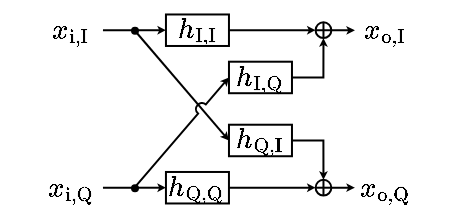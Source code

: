<mxfile>
    <diagram id="wohzFoK5xKjxs4WscJmP" name="ページ1">
        <mxGraphModel dx="323" dy="234" grid="1" gridSize="3.937" guides="1" tooltips="1" connect="1" arrows="1" fold="1" page="1" pageScale="1" pageWidth="1169" pageHeight="827" math="1" shadow="0">
            <root>
                <mxCell id="0"/>
                <mxCell id="1" parent="0"/>
                <mxCell id="2" value="\(x_\text{i,I}\)" style="text;html=1;align=center;verticalAlign=middle;whiteSpace=wrap;rounded=0;" vertex="1" parent="1">
                    <mxGeometry x="62.99" y="47.24" width="31.49" height="15.75" as="geometry"/>
                </mxCell>
                <mxCell id="3" value="\(x_\text{i,Q}\)" style="text;html=1;align=center;verticalAlign=middle;whiteSpace=wrap;rounded=0;" vertex="1" parent="1">
                    <mxGeometry x="62.99" y="125.99" width="31.49" height="15.75" as="geometry"/>
                </mxCell>
                <mxCell id="15" style="edgeStyle=orthogonalEdgeStyle;shape=connector;curved=0;rounded=0;html=1;entryX=0;entryY=0.5;entryDx=0;entryDy=0;strokeColor=default;align=center;verticalAlign=middle;fontFamily=Helvetica;fontSize=11;fontColor=default;labelBackgroundColor=default;startSize=1.181;endArrow=classic;endSize=1.181;" edge="1" parent="1" source="4" target="8">
                    <mxGeometry relative="1" as="geometry"/>
                </mxCell>
                <mxCell id="4" value="\(h_\text{I,I}\)" style="rounded=0;whiteSpace=wrap;html=1;fillColor=none;" vertex="1" parent="1">
                    <mxGeometry x="125.98" y="47.24" width="31.498" height="15.75" as="geometry"/>
                </mxCell>
                <mxCell id="16" style="edgeStyle=orthogonalEdgeStyle;shape=connector;curved=0;rounded=0;html=1;entryX=0;entryY=0.5;entryDx=0;entryDy=0;strokeColor=default;align=center;verticalAlign=middle;fontFamily=Helvetica;fontSize=11;fontColor=default;labelBackgroundColor=default;startSize=1.181;endArrow=classic;endSize=1.181;" edge="1" parent="1" source="5" target="9">
                    <mxGeometry relative="1" as="geometry"/>
                </mxCell>
                <mxCell id="5" value="\(h_\text{Q,Q}\)" style="rounded=0;whiteSpace=wrap;html=1;fillColor=none;" vertex="1" parent="1">
                    <mxGeometry x="125.977" y="125.987" width="31.498" height="15.75" as="geometry"/>
                </mxCell>
                <mxCell id="10" style="edgeStyle=orthogonalEdgeStyle;html=1;entryX=0.5;entryY=1;entryDx=0;entryDy=0;endSize=1.181;startSize=1.181;rounded=0;curved=0;" edge="1" parent="1" source="6" target="8">
                    <mxGeometry relative="1" as="geometry"/>
                </mxCell>
                <mxCell id="6" value="\(h_\text{I,Q}\)" style="rounded=0;whiteSpace=wrap;html=1;fillColor=none;" vertex="1" parent="1">
                    <mxGeometry x="157.487" y="70.857" width="31.498" height="15.75" as="geometry"/>
                </mxCell>
                <mxCell id="12" style="edgeStyle=orthogonalEdgeStyle;shape=connector;curved=0;rounded=0;html=1;entryX=0.5;entryY=0;entryDx=0;entryDy=0;strokeColor=default;align=center;verticalAlign=middle;fontFamily=Helvetica;fontSize=11;fontColor=default;labelBackgroundColor=default;startSize=1.181;endArrow=classic;endSize=1.181;" edge="1" parent="1" source="7" target="9">
                    <mxGeometry relative="1" as="geometry"/>
                </mxCell>
                <mxCell id="7" value="\(h_\text{Q,I}\)" style="rounded=0;whiteSpace=wrap;html=1;fillColor=none;" vertex="1" parent="1">
                    <mxGeometry x="157.484" y="102.364" width="31.498" height="15.75" as="geometry"/>
                </mxCell>
                <mxCell id="30" style="edgeStyle=orthogonalEdgeStyle;shape=connector;curved=0;rounded=0;html=1;entryX=0;entryY=0.5;entryDx=0;entryDy=0;strokeColor=default;align=center;verticalAlign=middle;fontFamily=Helvetica;fontSize=11;fontColor=default;labelBackgroundColor=default;startSize=1.181;endArrow=classic;endSize=1.181;" edge="1" parent="1" source="8" target="28">
                    <mxGeometry relative="1" as="geometry"/>
                </mxCell>
                <mxCell id="8" value="" style="shape=orEllipse;perimeter=ellipsePerimeter;whiteSpace=wrap;html=1;backgroundOutline=1;fillColor=none;" vertex="1" parent="1">
                    <mxGeometry x="200.8" y="51.176" width="7.874" height="7.874" as="geometry"/>
                </mxCell>
                <mxCell id="31" style="edgeStyle=orthogonalEdgeStyle;shape=connector;curved=0;rounded=0;html=1;entryX=0;entryY=0.5;entryDx=0;entryDy=0;strokeColor=default;align=center;verticalAlign=middle;fontFamily=Helvetica;fontSize=11;fontColor=default;labelBackgroundColor=default;startSize=1.181;endArrow=classic;endSize=1.181;" edge="1" parent="1" source="9" target="29">
                    <mxGeometry relative="1" as="geometry"/>
                </mxCell>
                <mxCell id="9" value="" style="shape=orEllipse;perimeter=ellipsePerimeter;whiteSpace=wrap;html=1;backgroundOutline=1;fillColor=none;" vertex="1" parent="1">
                    <mxGeometry x="200.797" y="129.923" width="7.874" height="7.874" as="geometry"/>
                </mxCell>
                <mxCell id="21" style="edgeStyle=orthogonalEdgeStyle;shape=connector;curved=0;rounded=0;html=1;entryX=0;entryY=0.5;entryDx=0;entryDy=0;strokeColor=default;align=center;verticalAlign=middle;fontFamily=Helvetica;fontSize=11;fontColor=default;labelBackgroundColor=default;startSize=1.181;endArrow=classic;endSize=1.181;" edge="1" parent="1" source="19" target="4">
                    <mxGeometry relative="1" as="geometry"/>
                </mxCell>
                <mxCell id="26" style="shape=connector;rounded=0;html=1;entryX=0;entryY=0.5;entryDx=0;entryDy=0;strokeColor=default;align=center;verticalAlign=middle;fontFamily=Helvetica;fontSize=11;fontColor=default;labelBackgroundColor=default;startSize=1.181;endArrow=classic;endSize=1.181;" edge="1" parent="1" source="19" target="7">
                    <mxGeometry relative="1" as="geometry"/>
                </mxCell>
                <mxCell id="19" value="" style="shape=waypoint;sketch=0;fillStyle=solid;size=6;pointerEvents=1;points=[];fillColor=none;resizable=1;rotatable=0;perimeter=centerPerimeter;snapToPoint=1;strokeWidth=0;" vertex="1" parent="1">
                    <mxGeometry x="106.315" y="51.176" width="7.874" height="7.874" as="geometry"/>
                </mxCell>
                <mxCell id="22" style="edgeStyle=orthogonalEdgeStyle;shape=connector;curved=0;rounded=0;html=1;entryX=0;entryY=0.5;entryDx=0;entryDy=0;strokeColor=default;align=center;verticalAlign=middle;fontFamily=Helvetica;fontSize=11;fontColor=default;labelBackgroundColor=default;startSize=1.181;endArrow=classic;endSize=1.181;" edge="1" parent="1" source="20" target="5">
                    <mxGeometry relative="1" as="geometry"/>
                </mxCell>
                <mxCell id="27" style="shape=connector;rounded=0;html=1;entryX=0;entryY=0.5;entryDx=0;entryDy=0;strokeColor=default;align=center;verticalAlign=middle;fontFamily=Helvetica;fontSize=11;fontColor=default;labelBackgroundColor=default;startSize=1.181;endArrow=classic;endSize=1.181;jumpStyle=arc;" edge="1" parent="1" source="20" target="6">
                    <mxGeometry relative="1" as="geometry"/>
                </mxCell>
                <mxCell id="20" value="" style="shape=waypoint;sketch=0;fillStyle=solid;size=6;pointerEvents=1;points=[];fillColor=none;resizable=1;rotatable=0;perimeter=centerPerimeter;snapToPoint=1;strokeWidth=0;" vertex="1" parent="1">
                    <mxGeometry x="106.312" y="129.923" width="7.874" height="7.874" as="geometry"/>
                </mxCell>
                <mxCell id="23" style="edgeStyle=orthogonalEdgeStyle;shape=connector;curved=0;rounded=0;html=1;entryX=0.031;entryY=0.612;entryDx=0;entryDy=0;entryPerimeter=0;strokeColor=default;align=center;verticalAlign=middle;fontFamily=Helvetica;fontSize=11;fontColor=default;labelBackgroundColor=default;startSize=1.181;endArrow=none;endSize=1.181;endFill=0;" edge="1" parent="1" source="2" target="19">
                    <mxGeometry relative="1" as="geometry"/>
                </mxCell>
                <mxCell id="24" style="edgeStyle=orthogonalEdgeStyle;shape=connector;curved=0;rounded=0;html=1;entryX=0.071;entryY=0.712;entryDx=0;entryDy=0;entryPerimeter=0;strokeColor=default;align=center;verticalAlign=middle;fontFamily=Helvetica;fontSize=11;fontColor=default;labelBackgroundColor=default;startSize=1.181;endArrow=none;endSize=1.181;endFill=0;" edge="1" parent="1" source="3" target="20">
                    <mxGeometry relative="1" as="geometry"/>
                </mxCell>
                <mxCell id="28" value="\(x_\text{o,I}\)" style="text;html=1;align=center;verticalAlign=middle;whiteSpace=wrap;rounded=0;" vertex="1" parent="1">
                    <mxGeometry x="220.467" y="47.241" width="31.496" height="15.748" as="geometry"/>
                </mxCell>
                <mxCell id="29" value="\(x_\text{o,Q}\)" style="text;html=1;align=center;verticalAlign=middle;whiteSpace=wrap;rounded=0;" vertex="1" parent="1">
                    <mxGeometry x="220.467" y="125.985" width="31.496" height="15.748" as="geometry"/>
                </mxCell>
            </root>
        </mxGraphModel>
    </diagram>
</mxfile>